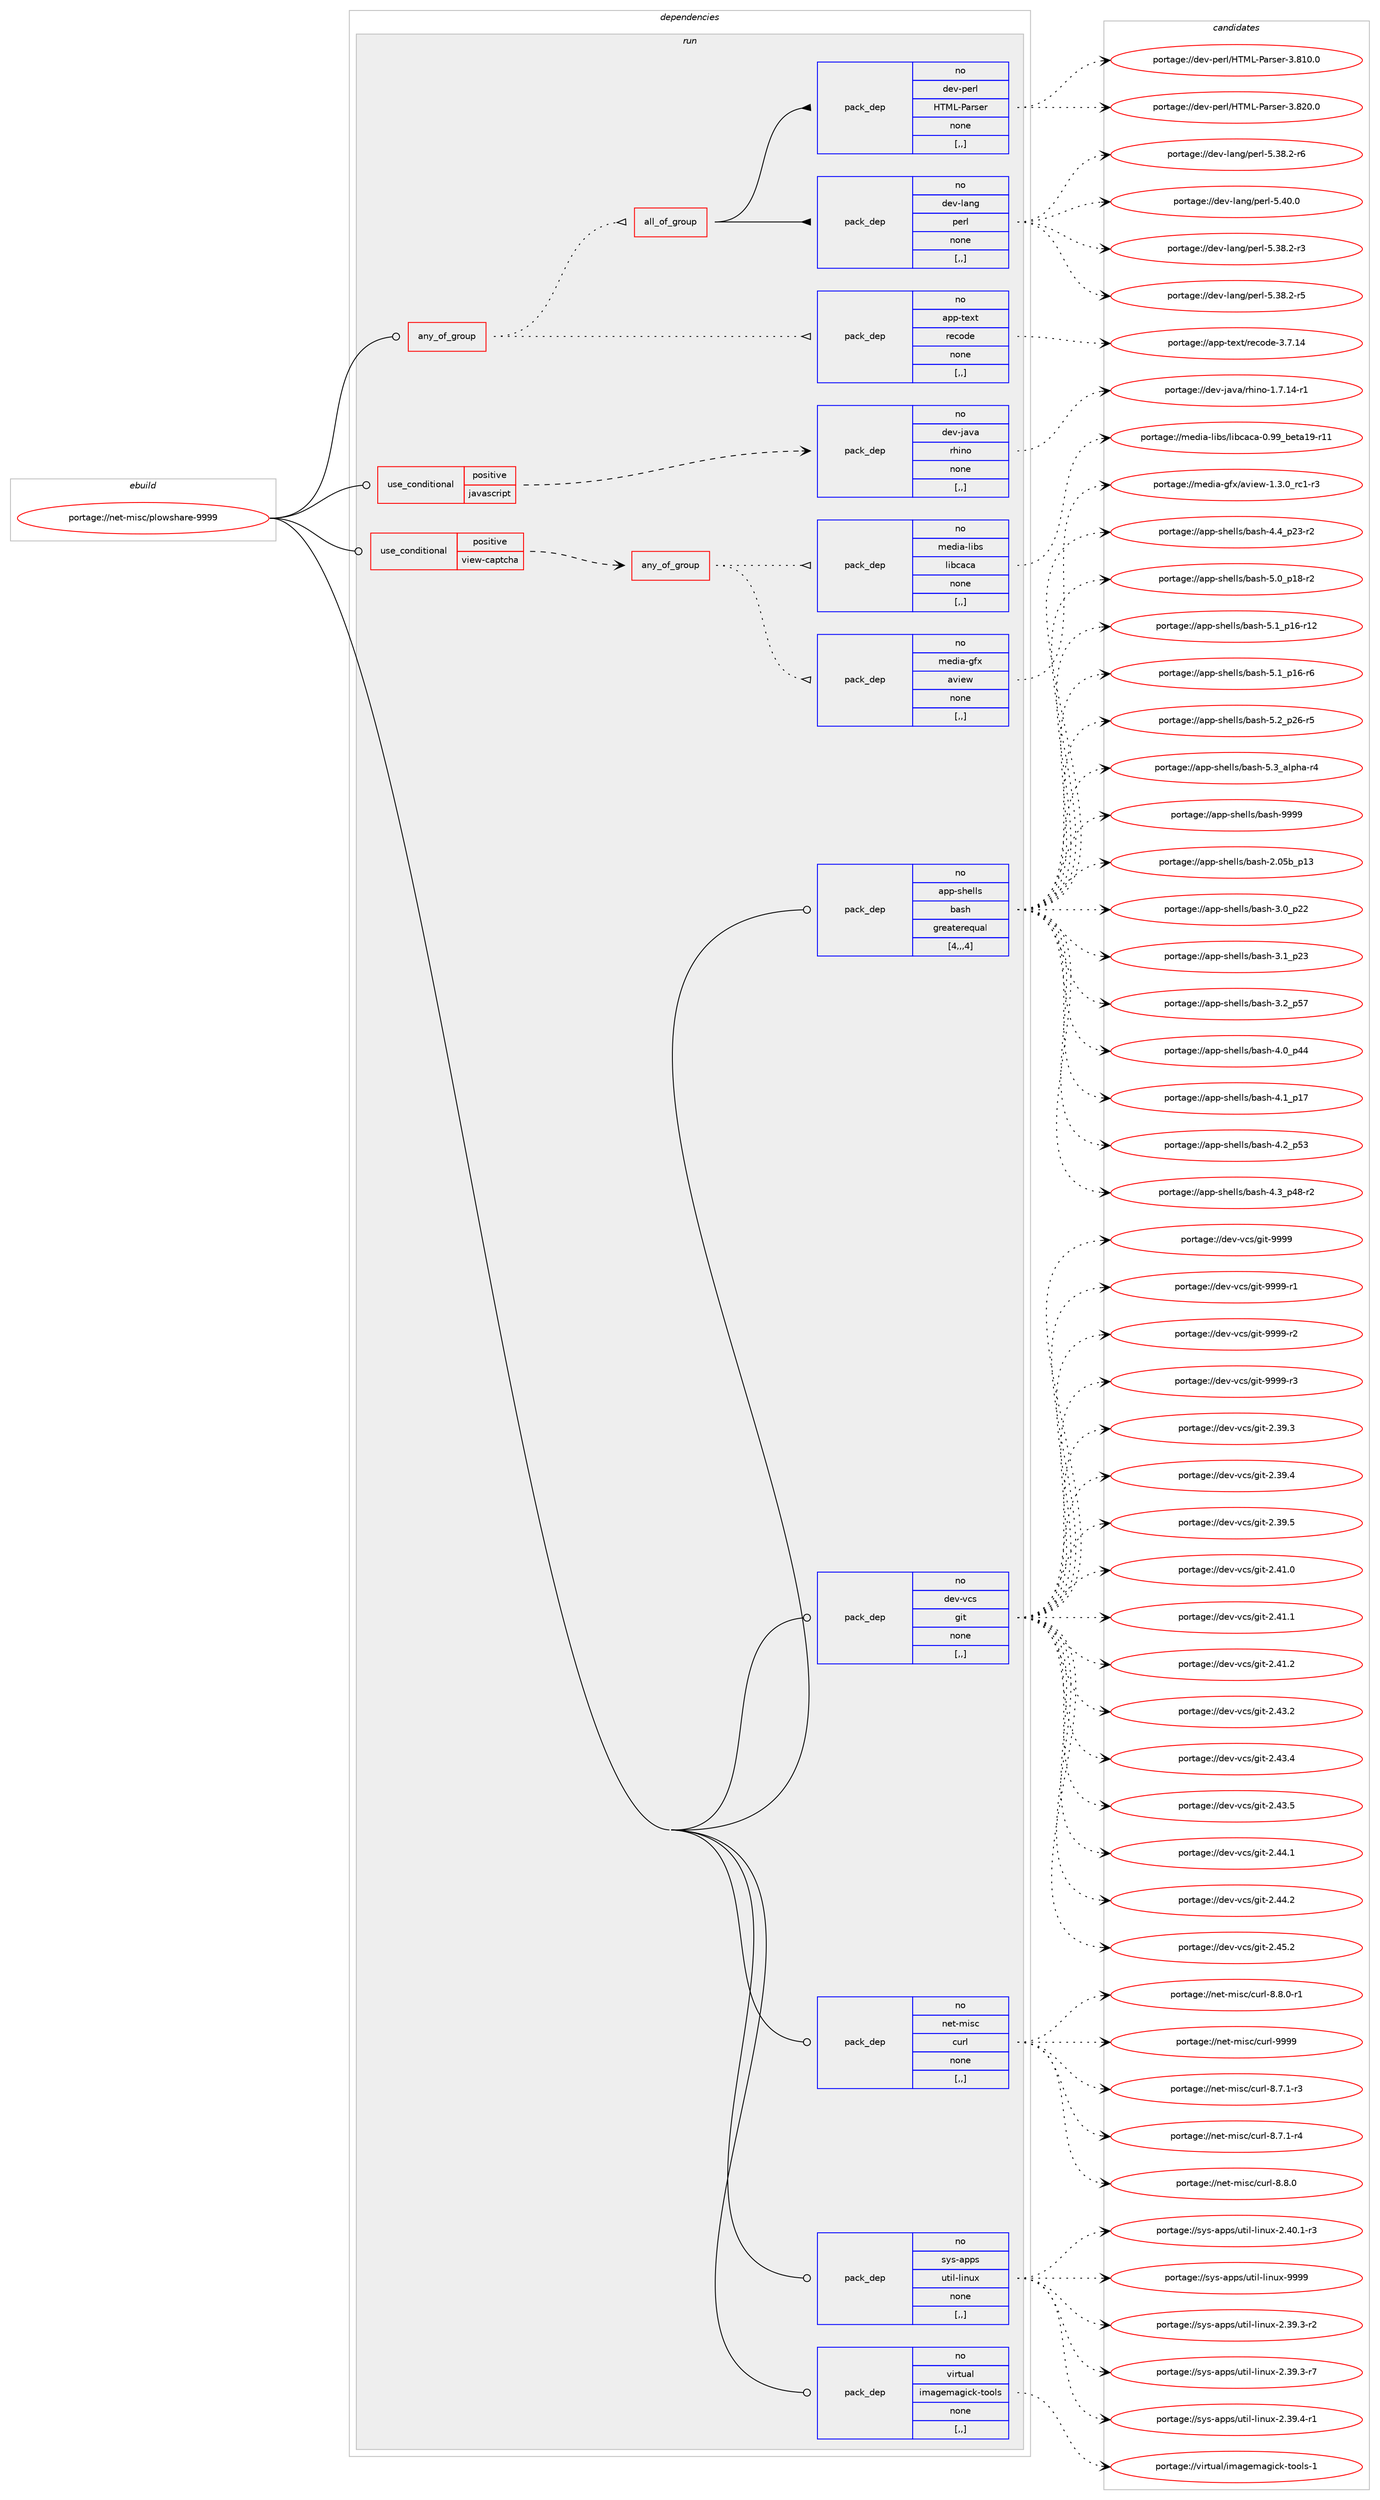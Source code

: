 digraph prolog {

# *************
# Graph options
# *************

newrank=true;
concentrate=true;
compound=true;
graph [rankdir=LR,fontname=Helvetica,fontsize=10,ranksep=1.5];#, ranksep=2.5, nodesep=0.2];
edge  [arrowhead=vee];
node  [fontname=Helvetica,fontsize=10];

# **********
# The ebuild
# **********

subgraph cluster_leftcol {
color=gray;
rank=same;
label=<<i>ebuild</i>>;
id [label="portage://net-misc/plowshare-9999", color=red, width=4, href="../net-misc/plowshare-9999.svg"];
}

# ****************
# The dependencies
# ****************

subgraph cluster_midcol {
color=gray;
label=<<i>dependencies</i>>;
subgraph cluster_compile {
fillcolor="#eeeeee";
style=filled;
label=<<i>compile</i>>;
}
subgraph cluster_compileandrun {
fillcolor="#eeeeee";
style=filled;
label=<<i>compile and run</i>>;
}
subgraph cluster_run {
fillcolor="#eeeeee";
style=filled;
label=<<i>run</i>>;
subgraph any2453 {
dependency365396 [label=<<TABLE BORDER="0" CELLBORDER="1" CELLSPACING="0" CELLPADDING="4"><TR><TD CELLPADDING="10">any_of_group</TD></TR></TABLE>>, shape=none, color=red];subgraph pack266590 {
dependency365397 [label=<<TABLE BORDER="0" CELLBORDER="1" CELLSPACING="0" CELLPADDING="4" WIDTH="220"><TR><TD ROWSPAN="6" CELLPADDING="30">pack_dep</TD></TR><TR><TD WIDTH="110">no</TD></TR><TR><TD>app-text</TD></TR><TR><TD>recode</TD></TR><TR><TD>none</TD></TR><TR><TD>[,,]</TD></TR></TABLE>>, shape=none, color=blue];
}
dependency365396:e -> dependency365397:w [weight=20,style="dotted",arrowhead="oinv"];
subgraph all181 {
dependency365398 [label=<<TABLE BORDER="0" CELLBORDER="1" CELLSPACING="0" CELLPADDING="4"><TR><TD CELLPADDING="10">all_of_group</TD></TR></TABLE>>, shape=none, color=red];subgraph pack266591 {
dependency365399 [label=<<TABLE BORDER="0" CELLBORDER="1" CELLSPACING="0" CELLPADDING="4" WIDTH="220"><TR><TD ROWSPAN="6" CELLPADDING="30">pack_dep</TD></TR><TR><TD WIDTH="110">no</TD></TR><TR><TD>dev-lang</TD></TR><TR><TD>perl</TD></TR><TR><TD>none</TD></TR><TR><TD>[,,]</TD></TR></TABLE>>, shape=none, color=blue];
}
dependency365398:e -> dependency365399:w [weight=20,style="solid",arrowhead="inv"];
subgraph pack266592 {
dependency365400 [label=<<TABLE BORDER="0" CELLBORDER="1" CELLSPACING="0" CELLPADDING="4" WIDTH="220"><TR><TD ROWSPAN="6" CELLPADDING="30">pack_dep</TD></TR><TR><TD WIDTH="110">no</TD></TR><TR><TD>dev-perl</TD></TR><TR><TD>HTML-Parser</TD></TR><TR><TD>none</TD></TR><TR><TD>[,,]</TD></TR></TABLE>>, shape=none, color=blue];
}
dependency365398:e -> dependency365400:w [weight=20,style="solid",arrowhead="inv"];
}
dependency365396:e -> dependency365398:w [weight=20,style="dotted",arrowhead="oinv"];
}
id:e -> dependency365396:w [weight=20,style="solid",arrowhead="odot"];
subgraph cond96175 {
dependency365401 [label=<<TABLE BORDER="0" CELLBORDER="1" CELLSPACING="0" CELLPADDING="4"><TR><TD ROWSPAN="3" CELLPADDING="10">use_conditional</TD></TR><TR><TD>positive</TD></TR><TR><TD>javascript</TD></TR></TABLE>>, shape=none, color=red];
subgraph pack266593 {
dependency365402 [label=<<TABLE BORDER="0" CELLBORDER="1" CELLSPACING="0" CELLPADDING="4" WIDTH="220"><TR><TD ROWSPAN="6" CELLPADDING="30">pack_dep</TD></TR><TR><TD WIDTH="110">no</TD></TR><TR><TD>dev-java</TD></TR><TR><TD>rhino</TD></TR><TR><TD>none</TD></TR><TR><TD>[,,]</TD></TR></TABLE>>, shape=none, color=blue];
}
dependency365401:e -> dependency365402:w [weight=20,style="dashed",arrowhead="vee"];
}
id:e -> dependency365401:w [weight=20,style="solid",arrowhead="odot"];
subgraph cond96176 {
dependency365403 [label=<<TABLE BORDER="0" CELLBORDER="1" CELLSPACING="0" CELLPADDING="4"><TR><TD ROWSPAN="3" CELLPADDING="10">use_conditional</TD></TR><TR><TD>positive</TD></TR><TR><TD>view-captcha</TD></TR></TABLE>>, shape=none, color=red];
subgraph any2454 {
dependency365404 [label=<<TABLE BORDER="0" CELLBORDER="1" CELLSPACING="0" CELLPADDING="4"><TR><TD CELLPADDING="10">any_of_group</TD></TR></TABLE>>, shape=none, color=red];subgraph pack266594 {
dependency365405 [label=<<TABLE BORDER="0" CELLBORDER="1" CELLSPACING="0" CELLPADDING="4" WIDTH="220"><TR><TD ROWSPAN="6" CELLPADDING="30">pack_dep</TD></TR><TR><TD WIDTH="110">no</TD></TR><TR><TD>media-gfx</TD></TR><TR><TD>aview</TD></TR><TR><TD>none</TD></TR><TR><TD>[,,]</TD></TR></TABLE>>, shape=none, color=blue];
}
dependency365404:e -> dependency365405:w [weight=20,style="dotted",arrowhead="oinv"];
subgraph pack266595 {
dependency365406 [label=<<TABLE BORDER="0" CELLBORDER="1" CELLSPACING="0" CELLPADDING="4" WIDTH="220"><TR><TD ROWSPAN="6" CELLPADDING="30">pack_dep</TD></TR><TR><TD WIDTH="110">no</TD></TR><TR><TD>media-libs</TD></TR><TR><TD>libcaca</TD></TR><TR><TD>none</TD></TR><TR><TD>[,,]</TD></TR></TABLE>>, shape=none, color=blue];
}
dependency365404:e -> dependency365406:w [weight=20,style="dotted",arrowhead="oinv"];
}
dependency365403:e -> dependency365404:w [weight=20,style="dashed",arrowhead="vee"];
}
id:e -> dependency365403:w [weight=20,style="solid",arrowhead="odot"];
subgraph pack266596 {
dependency365407 [label=<<TABLE BORDER="0" CELLBORDER="1" CELLSPACING="0" CELLPADDING="4" WIDTH="220"><TR><TD ROWSPAN="6" CELLPADDING="30">pack_dep</TD></TR><TR><TD WIDTH="110">no</TD></TR><TR><TD>app-shells</TD></TR><TR><TD>bash</TD></TR><TR><TD>greaterequal</TD></TR><TR><TD>[4,,,4]</TD></TR></TABLE>>, shape=none, color=blue];
}
id:e -> dependency365407:w [weight=20,style="solid",arrowhead="odot"];
subgraph pack266597 {
dependency365408 [label=<<TABLE BORDER="0" CELLBORDER="1" CELLSPACING="0" CELLPADDING="4" WIDTH="220"><TR><TD ROWSPAN="6" CELLPADDING="30">pack_dep</TD></TR><TR><TD WIDTH="110">no</TD></TR><TR><TD>dev-vcs</TD></TR><TR><TD>git</TD></TR><TR><TD>none</TD></TR><TR><TD>[,,]</TD></TR></TABLE>>, shape=none, color=blue];
}
id:e -> dependency365408:w [weight=20,style="solid",arrowhead="odot"];
subgraph pack266598 {
dependency365409 [label=<<TABLE BORDER="0" CELLBORDER="1" CELLSPACING="0" CELLPADDING="4" WIDTH="220"><TR><TD ROWSPAN="6" CELLPADDING="30">pack_dep</TD></TR><TR><TD WIDTH="110">no</TD></TR><TR><TD>net-misc</TD></TR><TR><TD>curl</TD></TR><TR><TD>none</TD></TR><TR><TD>[,,]</TD></TR></TABLE>>, shape=none, color=blue];
}
id:e -> dependency365409:w [weight=20,style="solid",arrowhead="odot"];
subgraph pack266599 {
dependency365410 [label=<<TABLE BORDER="0" CELLBORDER="1" CELLSPACING="0" CELLPADDING="4" WIDTH="220"><TR><TD ROWSPAN="6" CELLPADDING="30">pack_dep</TD></TR><TR><TD WIDTH="110">no</TD></TR><TR><TD>sys-apps</TD></TR><TR><TD>util-linux</TD></TR><TR><TD>none</TD></TR><TR><TD>[,,]</TD></TR></TABLE>>, shape=none, color=blue];
}
id:e -> dependency365410:w [weight=20,style="solid",arrowhead="odot"];
subgraph pack266600 {
dependency365411 [label=<<TABLE BORDER="0" CELLBORDER="1" CELLSPACING="0" CELLPADDING="4" WIDTH="220"><TR><TD ROWSPAN="6" CELLPADDING="30">pack_dep</TD></TR><TR><TD WIDTH="110">no</TD></TR><TR><TD>virtual</TD></TR><TR><TD>imagemagick-tools</TD></TR><TR><TD>none</TD></TR><TR><TD>[,,]</TD></TR></TABLE>>, shape=none, color=blue];
}
id:e -> dependency365411:w [weight=20,style="solid",arrowhead="odot"];
}
}

# **************
# The candidates
# **************

subgraph cluster_choices {
rank=same;
color=gray;
label=<<i>candidates</i>>;

subgraph choice266590 {
color=black;
nodesep=1;
choice9711211245116101120116471141019911110010145514655464952 [label="portage://app-text/recode-3.7.14", color=red, width=4,href="../app-text/recode-3.7.14.svg"];
dependency365397:e -> choice9711211245116101120116471141019911110010145514655464952:w [style=dotted,weight="100"];
}
subgraph choice266591 {
color=black;
nodesep=1;
choice100101118451089711010347112101114108455346515646504511451 [label="portage://dev-lang/perl-5.38.2-r3", color=red, width=4,href="../dev-lang/perl-5.38.2-r3.svg"];
choice100101118451089711010347112101114108455346515646504511453 [label="portage://dev-lang/perl-5.38.2-r5", color=red, width=4,href="../dev-lang/perl-5.38.2-r5.svg"];
choice100101118451089711010347112101114108455346515646504511454 [label="portage://dev-lang/perl-5.38.2-r6", color=red, width=4,href="../dev-lang/perl-5.38.2-r6.svg"];
choice10010111845108971101034711210111410845534652484648 [label="portage://dev-lang/perl-5.40.0", color=red, width=4,href="../dev-lang/perl-5.40.0.svg"];
dependency365399:e -> choice100101118451089711010347112101114108455346515646504511451:w [style=dotted,weight="100"];
dependency365399:e -> choice100101118451089711010347112101114108455346515646504511453:w [style=dotted,weight="100"];
dependency365399:e -> choice100101118451089711010347112101114108455346515646504511454:w [style=dotted,weight="100"];
dependency365399:e -> choice10010111845108971101034711210111410845534652484648:w [style=dotted,weight="100"];
}
subgraph choice266592 {
color=black;
nodesep=1;
choice1001011184511210111410847728477764580971141151011144551465649484648 [label="portage://dev-perl/HTML-Parser-3.810.0", color=red, width=4,href="../dev-perl/HTML-Parser-3.810.0.svg"];
choice1001011184511210111410847728477764580971141151011144551465650484648 [label="portage://dev-perl/HTML-Parser-3.820.0", color=red, width=4,href="../dev-perl/HTML-Parser-3.820.0.svg"];
dependency365400:e -> choice1001011184511210111410847728477764580971141151011144551465649484648:w [style=dotted,weight="100"];
dependency365400:e -> choice1001011184511210111410847728477764580971141151011144551465650484648:w [style=dotted,weight="100"];
}
subgraph choice266593 {
color=black;
nodesep=1;
choice10010111845106971189747114104105110111454946554649524511449 [label="portage://dev-java/rhino-1.7.14-r1", color=red, width=4,href="../dev-java/rhino-1.7.14-r1.svg"];
dependency365402:e -> choice10010111845106971189747114104105110111454946554649524511449:w [style=dotted,weight="100"];
}
subgraph choice266594 {
color=black;
nodesep=1;
choice109101100105974510310212047971181051011194549465146489511499494511451 [label="portage://media-gfx/aview-1.3.0_rc1-r3", color=red, width=4,href="../media-gfx/aview-1.3.0_rc1-r3.svg"];
dependency365405:e -> choice109101100105974510310212047971181051011194549465146489511499494511451:w [style=dotted,weight="100"];
}
subgraph choice266595 {
color=black;
nodesep=1;
choice10910110010597451081059811547108105989997999745484657579598101116974957451144949 [label="portage://media-libs/libcaca-0.99_beta19-r11", color=red, width=4,href="../media-libs/libcaca-0.99_beta19-r11.svg"];
dependency365406:e -> choice10910110010597451081059811547108105989997999745484657579598101116974957451144949:w [style=dotted,weight="100"];
}
subgraph choice266596 {
color=black;
nodesep=1;
choice9711211245115104101108108115479897115104455046485398951124951 [label="portage://app-shells/bash-2.05b_p13", color=red, width=4,href="../app-shells/bash-2.05b_p13.svg"];
choice971121124511510410110810811547989711510445514648951125050 [label="portage://app-shells/bash-3.0_p22", color=red, width=4,href="../app-shells/bash-3.0_p22.svg"];
choice971121124511510410110810811547989711510445514649951125051 [label="portage://app-shells/bash-3.1_p23", color=red, width=4,href="../app-shells/bash-3.1_p23.svg"];
choice971121124511510410110810811547989711510445514650951125355 [label="portage://app-shells/bash-3.2_p57", color=red, width=4,href="../app-shells/bash-3.2_p57.svg"];
choice971121124511510410110810811547989711510445524648951125252 [label="portage://app-shells/bash-4.0_p44", color=red, width=4,href="../app-shells/bash-4.0_p44.svg"];
choice971121124511510410110810811547989711510445524649951124955 [label="portage://app-shells/bash-4.1_p17", color=red, width=4,href="../app-shells/bash-4.1_p17.svg"];
choice971121124511510410110810811547989711510445524650951125351 [label="portage://app-shells/bash-4.2_p53", color=red, width=4,href="../app-shells/bash-4.2_p53.svg"];
choice9711211245115104101108108115479897115104455246519511252564511450 [label="portage://app-shells/bash-4.3_p48-r2", color=red, width=4,href="../app-shells/bash-4.3_p48-r2.svg"];
choice9711211245115104101108108115479897115104455246529511250514511450 [label="portage://app-shells/bash-4.4_p23-r2", color=red, width=4,href="../app-shells/bash-4.4_p23-r2.svg"];
choice9711211245115104101108108115479897115104455346489511249564511450 [label="portage://app-shells/bash-5.0_p18-r2", color=red, width=4,href="../app-shells/bash-5.0_p18-r2.svg"];
choice971121124511510410110810811547989711510445534649951124954451144950 [label="portage://app-shells/bash-5.1_p16-r12", color=red, width=4,href="../app-shells/bash-5.1_p16-r12.svg"];
choice9711211245115104101108108115479897115104455346499511249544511454 [label="portage://app-shells/bash-5.1_p16-r6", color=red, width=4,href="../app-shells/bash-5.1_p16-r6.svg"];
choice9711211245115104101108108115479897115104455346509511250544511453 [label="portage://app-shells/bash-5.2_p26-r5", color=red, width=4,href="../app-shells/bash-5.2_p26-r5.svg"];
choice9711211245115104101108108115479897115104455346519597108112104974511452 [label="portage://app-shells/bash-5.3_alpha-r4", color=red, width=4,href="../app-shells/bash-5.3_alpha-r4.svg"];
choice97112112451151041011081081154798971151044557575757 [label="portage://app-shells/bash-9999", color=red, width=4,href="../app-shells/bash-9999.svg"];
dependency365407:e -> choice9711211245115104101108108115479897115104455046485398951124951:w [style=dotted,weight="100"];
dependency365407:e -> choice971121124511510410110810811547989711510445514648951125050:w [style=dotted,weight="100"];
dependency365407:e -> choice971121124511510410110810811547989711510445514649951125051:w [style=dotted,weight="100"];
dependency365407:e -> choice971121124511510410110810811547989711510445514650951125355:w [style=dotted,weight="100"];
dependency365407:e -> choice971121124511510410110810811547989711510445524648951125252:w [style=dotted,weight="100"];
dependency365407:e -> choice971121124511510410110810811547989711510445524649951124955:w [style=dotted,weight="100"];
dependency365407:e -> choice971121124511510410110810811547989711510445524650951125351:w [style=dotted,weight="100"];
dependency365407:e -> choice9711211245115104101108108115479897115104455246519511252564511450:w [style=dotted,weight="100"];
dependency365407:e -> choice9711211245115104101108108115479897115104455246529511250514511450:w [style=dotted,weight="100"];
dependency365407:e -> choice9711211245115104101108108115479897115104455346489511249564511450:w [style=dotted,weight="100"];
dependency365407:e -> choice971121124511510410110810811547989711510445534649951124954451144950:w [style=dotted,weight="100"];
dependency365407:e -> choice9711211245115104101108108115479897115104455346499511249544511454:w [style=dotted,weight="100"];
dependency365407:e -> choice9711211245115104101108108115479897115104455346509511250544511453:w [style=dotted,weight="100"];
dependency365407:e -> choice9711211245115104101108108115479897115104455346519597108112104974511452:w [style=dotted,weight="100"];
dependency365407:e -> choice97112112451151041011081081154798971151044557575757:w [style=dotted,weight="100"];
}
subgraph choice266597 {
color=black;
nodesep=1;
choice10010111845118991154710310511645504651574651 [label="portage://dev-vcs/git-2.39.3", color=red, width=4,href="../dev-vcs/git-2.39.3.svg"];
choice10010111845118991154710310511645504651574652 [label="portage://dev-vcs/git-2.39.4", color=red, width=4,href="../dev-vcs/git-2.39.4.svg"];
choice10010111845118991154710310511645504651574653 [label="portage://dev-vcs/git-2.39.5", color=red, width=4,href="../dev-vcs/git-2.39.5.svg"];
choice10010111845118991154710310511645504652494648 [label="portage://dev-vcs/git-2.41.0", color=red, width=4,href="../dev-vcs/git-2.41.0.svg"];
choice10010111845118991154710310511645504652494649 [label="portage://dev-vcs/git-2.41.1", color=red, width=4,href="../dev-vcs/git-2.41.1.svg"];
choice10010111845118991154710310511645504652494650 [label="portage://dev-vcs/git-2.41.2", color=red, width=4,href="../dev-vcs/git-2.41.2.svg"];
choice10010111845118991154710310511645504652514650 [label="portage://dev-vcs/git-2.43.2", color=red, width=4,href="../dev-vcs/git-2.43.2.svg"];
choice10010111845118991154710310511645504652514652 [label="portage://dev-vcs/git-2.43.4", color=red, width=4,href="../dev-vcs/git-2.43.4.svg"];
choice10010111845118991154710310511645504652514653 [label="portage://dev-vcs/git-2.43.5", color=red, width=4,href="../dev-vcs/git-2.43.5.svg"];
choice10010111845118991154710310511645504652524649 [label="portage://dev-vcs/git-2.44.1", color=red, width=4,href="../dev-vcs/git-2.44.1.svg"];
choice10010111845118991154710310511645504652524650 [label="portage://dev-vcs/git-2.44.2", color=red, width=4,href="../dev-vcs/git-2.44.2.svg"];
choice10010111845118991154710310511645504652534650 [label="portage://dev-vcs/git-2.45.2", color=red, width=4,href="../dev-vcs/git-2.45.2.svg"];
choice1001011184511899115471031051164557575757 [label="portage://dev-vcs/git-9999", color=red, width=4,href="../dev-vcs/git-9999.svg"];
choice10010111845118991154710310511645575757574511449 [label="portage://dev-vcs/git-9999-r1", color=red, width=4,href="../dev-vcs/git-9999-r1.svg"];
choice10010111845118991154710310511645575757574511450 [label="portage://dev-vcs/git-9999-r2", color=red, width=4,href="../dev-vcs/git-9999-r2.svg"];
choice10010111845118991154710310511645575757574511451 [label="portage://dev-vcs/git-9999-r3", color=red, width=4,href="../dev-vcs/git-9999-r3.svg"];
dependency365408:e -> choice10010111845118991154710310511645504651574651:w [style=dotted,weight="100"];
dependency365408:e -> choice10010111845118991154710310511645504651574652:w [style=dotted,weight="100"];
dependency365408:e -> choice10010111845118991154710310511645504651574653:w [style=dotted,weight="100"];
dependency365408:e -> choice10010111845118991154710310511645504652494648:w [style=dotted,weight="100"];
dependency365408:e -> choice10010111845118991154710310511645504652494649:w [style=dotted,weight="100"];
dependency365408:e -> choice10010111845118991154710310511645504652494650:w [style=dotted,weight="100"];
dependency365408:e -> choice10010111845118991154710310511645504652514650:w [style=dotted,weight="100"];
dependency365408:e -> choice10010111845118991154710310511645504652514652:w [style=dotted,weight="100"];
dependency365408:e -> choice10010111845118991154710310511645504652514653:w [style=dotted,weight="100"];
dependency365408:e -> choice10010111845118991154710310511645504652524649:w [style=dotted,weight="100"];
dependency365408:e -> choice10010111845118991154710310511645504652524650:w [style=dotted,weight="100"];
dependency365408:e -> choice10010111845118991154710310511645504652534650:w [style=dotted,weight="100"];
dependency365408:e -> choice1001011184511899115471031051164557575757:w [style=dotted,weight="100"];
dependency365408:e -> choice10010111845118991154710310511645575757574511449:w [style=dotted,weight="100"];
dependency365408:e -> choice10010111845118991154710310511645575757574511450:w [style=dotted,weight="100"];
dependency365408:e -> choice10010111845118991154710310511645575757574511451:w [style=dotted,weight="100"];
}
subgraph choice266598 {
color=black;
nodesep=1;
choice110101116451091051159947991171141084556465546494511451 [label="portage://net-misc/curl-8.7.1-r3", color=red, width=4,href="../net-misc/curl-8.7.1-r3.svg"];
choice110101116451091051159947991171141084556465546494511452 [label="portage://net-misc/curl-8.7.1-r4", color=red, width=4,href="../net-misc/curl-8.7.1-r4.svg"];
choice11010111645109105115994799117114108455646564648 [label="portage://net-misc/curl-8.8.0", color=red, width=4,href="../net-misc/curl-8.8.0.svg"];
choice110101116451091051159947991171141084556465646484511449 [label="portage://net-misc/curl-8.8.0-r1", color=red, width=4,href="../net-misc/curl-8.8.0-r1.svg"];
choice110101116451091051159947991171141084557575757 [label="portage://net-misc/curl-9999", color=red, width=4,href="../net-misc/curl-9999.svg"];
dependency365409:e -> choice110101116451091051159947991171141084556465546494511451:w [style=dotted,weight="100"];
dependency365409:e -> choice110101116451091051159947991171141084556465546494511452:w [style=dotted,weight="100"];
dependency365409:e -> choice11010111645109105115994799117114108455646564648:w [style=dotted,weight="100"];
dependency365409:e -> choice110101116451091051159947991171141084556465646484511449:w [style=dotted,weight="100"];
dependency365409:e -> choice110101116451091051159947991171141084557575757:w [style=dotted,weight="100"];
}
subgraph choice266599 {
color=black;
nodesep=1;
choice11512111545971121121154711711610510845108105110117120455046515746514511450 [label="portage://sys-apps/util-linux-2.39.3-r2", color=red, width=4,href="../sys-apps/util-linux-2.39.3-r2.svg"];
choice11512111545971121121154711711610510845108105110117120455046515746514511455 [label="portage://sys-apps/util-linux-2.39.3-r7", color=red, width=4,href="../sys-apps/util-linux-2.39.3-r7.svg"];
choice11512111545971121121154711711610510845108105110117120455046515746524511449 [label="portage://sys-apps/util-linux-2.39.4-r1", color=red, width=4,href="../sys-apps/util-linux-2.39.4-r1.svg"];
choice11512111545971121121154711711610510845108105110117120455046524846494511451 [label="portage://sys-apps/util-linux-2.40.1-r3", color=red, width=4,href="../sys-apps/util-linux-2.40.1-r3.svg"];
choice115121115459711211211547117116105108451081051101171204557575757 [label="portage://sys-apps/util-linux-9999", color=red, width=4,href="../sys-apps/util-linux-9999.svg"];
dependency365410:e -> choice11512111545971121121154711711610510845108105110117120455046515746514511450:w [style=dotted,weight="100"];
dependency365410:e -> choice11512111545971121121154711711610510845108105110117120455046515746514511455:w [style=dotted,weight="100"];
dependency365410:e -> choice11512111545971121121154711711610510845108105110117120455046515746524511449:w [style=dotted,weight="100"];
dependency365410:e -> choice11512111545971121121154711711610510845108105110117120455046524846494511451:w [style=dotted,weight="100"];
dependency365410:e -> choice115121115459711211211547117116105108451081051101171204557575757:w [style=dotted,weight="100"];
}
subgraph choice266600 {
color=black;
nodesep=1;
choice1181051141161179710847105109971031011099710310599107451161111111081154549 [label="portage://virtual/imagemagick-tools-1", color=red, width=4,href="../virtual/imagemagick-tools-1.svg"];
dependency365411:e -> choice1181051141161179710847105109971031011099710310599107451161111111081154549:w [style=dotted,weight="100"];
}
}

}
